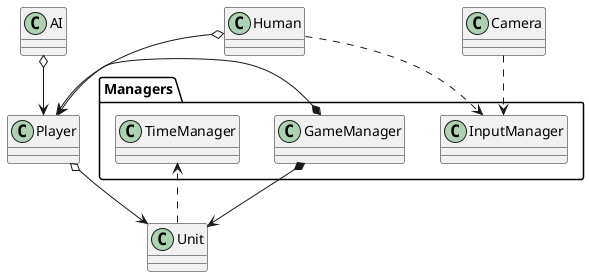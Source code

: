 @startuml

class Human {

}
class AI {
    
}
class Player {

}

class Camera {

}

package Managers {
    class InputManager {

    }

    class GameManager {

    }

    class TimeManager {

    }
}





class Unit {

}

Camera ..> InputManager

Human o--> Player
Human ..> InputManager
AI o--> Player

GameManager *--> Player
GameManager *--> Unit

Player o--> Unit

Unit ..> TimeManager



@enduml